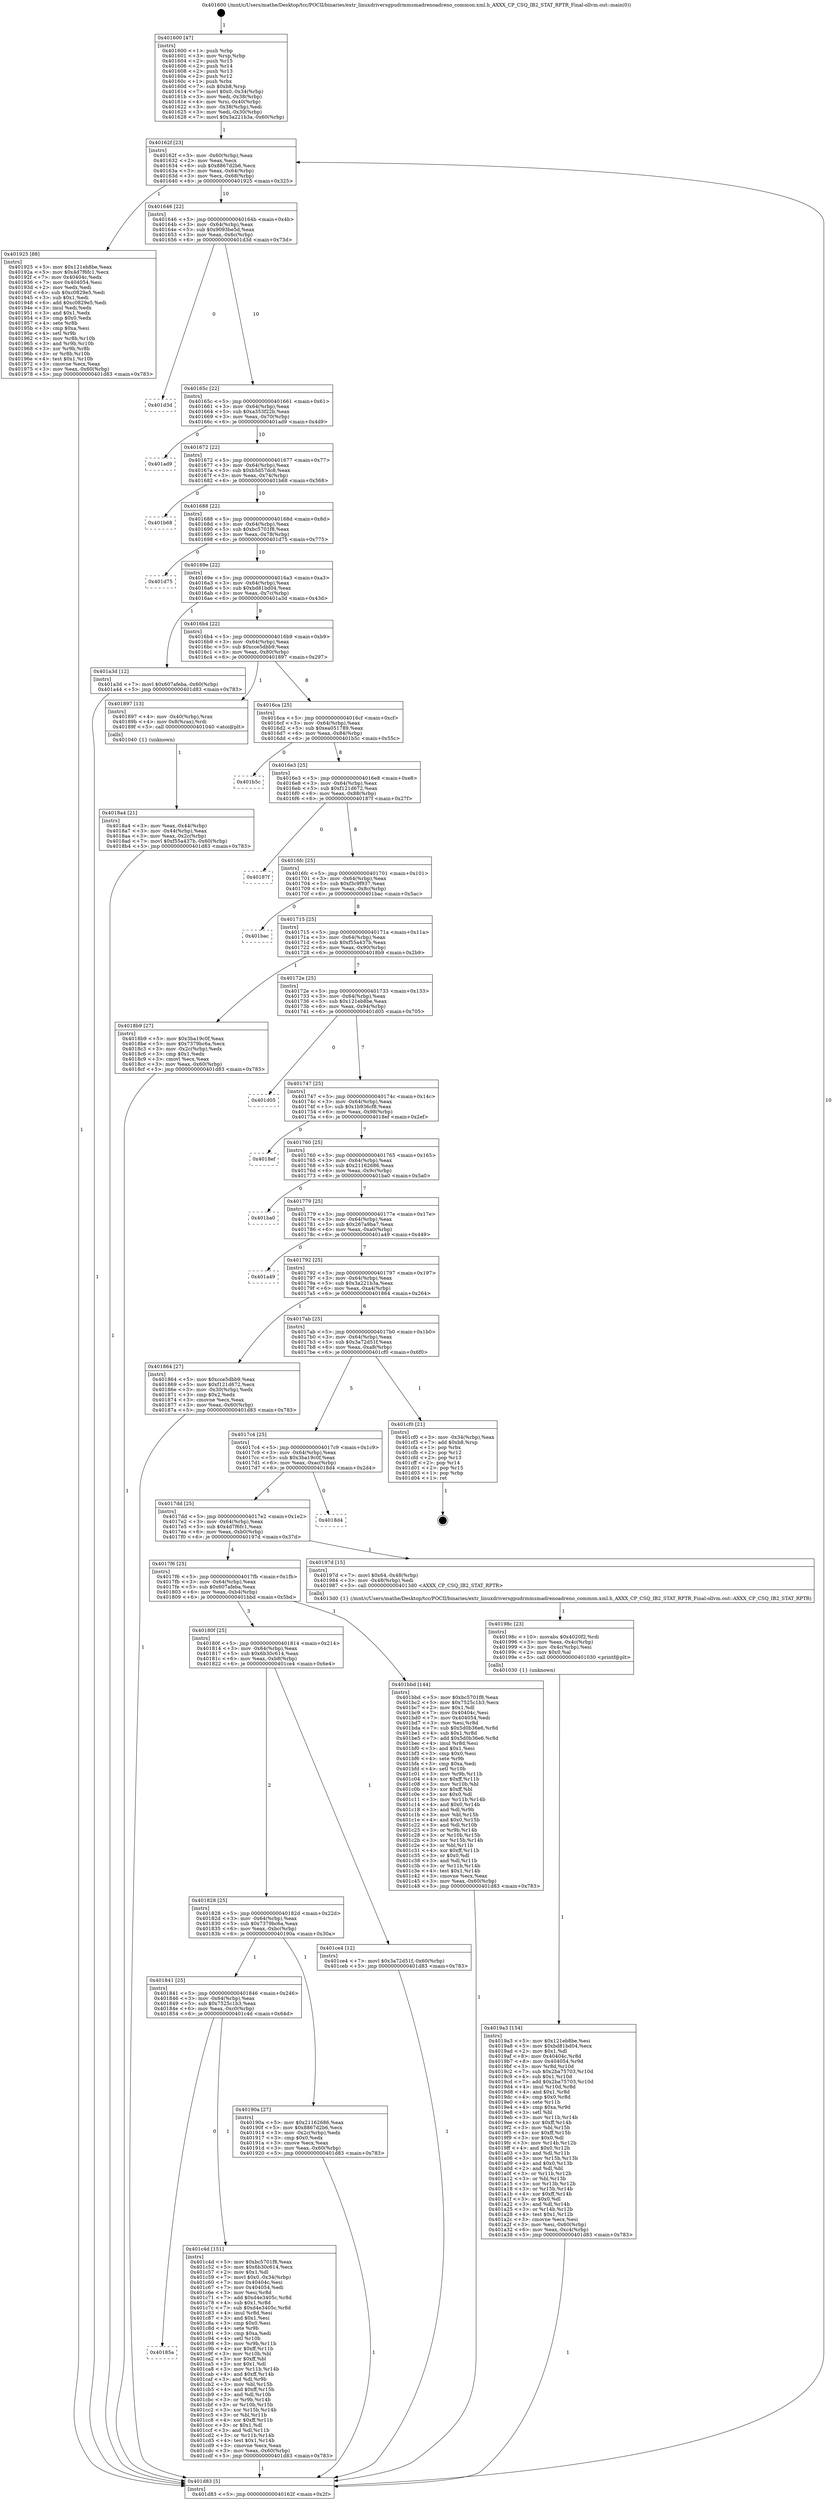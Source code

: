 digraph "0x401600" {
  label = "0x401600 (/mnt/c/Users/mathe/Desktop/tcc/POCII/binaries/extr_linuxdriversgpudrmmsmadrenoadreno_common.xml.h_AXXX_CP_CSQ_IB2_STAT_RPTR_Final-ollvm.out::main(0))"
  labelloc = "t"
  node[shape=record]

  Entry [label="",width=0.3,height=0.3,shape=circle,fillcolor=black,style=filled]
  "0x40162f" [label="{
     0x40162f [23]\l
     | [instrs]\l
     &nbsp;&nbsp;0x40162f \<+3\>: mov -0x60(%rbp),%eax\l
     &nbsp;&nbsp;0x401632 \<+2\>: mov %eax,%ecx\l
     &nbsp;&nbsp;0x401634 \<+6\>: sub $0x8867d2b6,%ecx\l
     &nbsp;&nbsp;0x40163a \<+3\>: mov %eax,-0x64(%rbp)\l
     &nbsp;&nbsp;0x40163d \<+3\>: mov %ecx,-0x68(%rbp)\l
     &nbsp;&nbsp;0x401640 \<+6\>: je 0000000000401925 \<main+0x325\>\l
  }"]
  "0x401925" [label="{
     0x401925 [88]\l
     | [instrs]\l
     &nbsp;&nbsp;0x401925 \<+5\>: mov $0x121eb8be,%eax\l
     &nbsp;&nbsp;0x40192a \<+5\>: mov $0x4d7f6fc1,%ecx\l
     &nbsp;&nbsp;0x40192f \<+7\>: mov 0x40404c,%edx\l
     &nbsp;&nbsp;0x401936 \<+7\>: mov 0x404054,%esi\l
     &nbsp;&nbsp;0x40193d \<+2\>: mov %edx,%edi\l
     &nbsp;&nbsp;0x40193f \<+6\>: sub $0xc0829e5,%edi\l
     &nbsp;&nbsp;0x401945 \<+3\>: sub $0x1,%edi\l
     &nbsp;&nbsp;0x401948 \<+6\>: add $0xc0829e5,%edi\l
     &nbsp;&nbsp;0x40194e \<+3\>: imul %edi,%edx\l
     &nbsp;&nbsp;0x401951 \<+3\>: and $0x1,%edx\l
     &nbsp;&nbsp;0x401954 \<+3\>: cmp $0x0,%edx\l
     &nbsp;&nbsp;0x401957 \<+4\>: sete %r8b\l
     &nbsp;&nbsp;0x40195b \<+3\>: cmp $0xa,%esi\l
     &nbsp;&nbsp;0x40195e \<+4\>: setl %r9b\l
     &nbsp;&nbsp;0x401962 \<+3\>: mov %r8b,%r10b\l
     &nbsp;&nbsp;0x401965 \<+3\>: and %r9b,%r10b\l
     &nbsp;&nbsp;0x401968 \<+3\>: xor %r9b,%r8b\l
     &nbsp;&nbsp;0x40196b \<+3\>: or %r8b,%r10b\l
     &nbsp;&nbsp;0x40196e \<+4\>: test $0x1,%r10b\l
     &nbsp;&nbsp;0x401972 \<+3\>: cmovne %ecx,%eax\l
     &nbsp;&nbsp;0x401975 \<+3\>: mov %eax,-0x60(%rbp)\l
     &nbsp;&nbsp;0x401978 \<+5\>: jmp 0000000000401d83 \<main+0x783\>\l
  }"]
  "0x401646" [label="{
     0x401646 [22]\l
     | [instrs]\l
     &nbsp;&nbsp;0x401646 \<+5\>: jmp 000000000040164b \<main+0x4b\>\l
     &nbsp;&nbsp;0x40164b \<+3\>: mov -0x64(%rbp),%eax\l
     &nbsp;&nbsp;0x40164e \<+5\>: sub $0x9093be5d,%eax\l
     &nbsp;&nbsp;0x401653 \<+3\>: mov %eax,-0x6c(%rbp)\l
     &nbsp;&nbsp;0x401656 \<+6\>: je 0000000000401d3d \<main+0x73d\>\l
  }"]
  Exit [label="",width=0.3,height=0.3,shape=circle,fillcolor=black,style=filled,peripheries=2]
  "0x401d3d" [label="{
     0x401d3d\l
  }", style=dashed]
  "0x40165c" [label="{
     0x40165c [22]\l
     | [instrs]\l
     &nbsp;&nbsp;0x40165c \<+5\>: jmp 0000000000401661 \<main+0x61\>\l
     &nbsp;&nbsp;0x401661 \<+3\>: mov -0x64(%rbp),%eax\l
     &nbsp;&nbsp;0x401664 \<+5\>: sub $0xa353f22b,%eax\l
     &nbsp;&nbsp;0x401669 \<+3\>: mov %eax,-0x70(%rbp)\l
     &nbsp;&nbsp;0x40166c \<+6\>: je 0000000000401ad9 \<main+0x4d9\>\l
  }"]
  "0x40185a" [label="{
     0x40185a\l
  }", style=dashed]
  "0x401ad9" [label="{
     0x401ad9\l
  }", style=dashed]
  "0x401672" [label="{
     0x401672 [22]\l
     | [instrs]\l
     &nbsp;&nbsp;0x401672 \<+5\>: jmp 0000000000401677 \<main+0x77\>\l
     &nbsp;&nbsp;0x401677 \<+3\>: mov -0x64(%rbp),%eax\l
     &nbsp;&nbsp;0x40167a \<+5\>: sub $0xb5d57dc8,%eax\l
     &nbsp;&nbsp;0x40167f \<+3\>: mov %eax,-0x74(%rbp)\l
     &nbsp;&nbsp;0x401682 \<+6\>: je 0000000000401b68 \<main+0x568\>\l
  }"]
  "0x401c4d" [label="{
     0x401c4d [151]\l
     | [instrs]\l
     &nbsp;&nbsp;0x401c4d \<+5\>: mov $0xbc5701f8,%eax\l
     &nbsp;&nbsp;0x401c52 \<+5\>: mov $0x6b30c614,%ecx\l
     &nbsp;&nbsp;0x401c57 \<+2\>: mov $0x1,%dl\l
     &nbsp;&nbsp;0x401c59 \<+7\>: movl $0x0,-0x34(%rbp)\l
     &nbsp;&nbsp;0x401c60 \<+7\>: mov 0x40404c,%esi\l
     &nbsp;&nbsp;0x401c67 \<+7\>: mov 0x404054,%edi\l
     &nbsp;&nbsp;0x401c6e \<+3\>: mov %esi,%r8d\l
     &nbsp;&nbsp;0x401c71 \<+7\>: add $0xd4e3405c,%r8d\l
     &nbsp;&nbsp;0x401c78 \<+4\>: sub $0x1,%r8d\l
     &nbsp;&nbsp;0x401c7c \<+7\>: sub $0xd4e3405c,%r8d\l
     &nbsp;&nbsp;0x401c83 \<+4\>: imul %r8d,%esi\l
     &nbsp;&nbsp;0x401c87 \<+3\>: and $0x1,%esi\l
     &nbsp;&nbsp;0x401c8a \<+3\>: cmp $0x0,%esi\l
     &nbsp;&nbsp;0x401c8d \<+4\>: sete %r9b\l
     &nbsp;&nbsp;0x401c91 \<+3\>: cmp $0xa,%edi\l
     &nbsp;&nbsp;0x401c94 \<+4\>: setl %r10b\l
     &nbsp;&nbsp;0x401c98 \<+3\>: mov %r9b,%r11b\l
     &nbsp;&nbsp;0x401c9b \<+4\>: xor $0xff,%r11b\l
     &nbsp;&nbsp;0x401c9f \<+3\>: mov %r10b,%bl\l
     &nbsp;&nbsp;0x401ca2 \<+3\>: xor $0xff,%bl\l
     &nbsp;&nbsp;0x401ca5 \<+3\>: xor $0x1,%dl\l
     &nbsp;&nbsp;0x401ca8 \<+3\>: mov %r11b,%r14b\l
     &nbsp;&nbsp;0x401cab \<+4\>: and $0xff,%r14b\l
     &nbsp;&nbsp;0x401caf \<+3\>: and %dl,%r9b\l
     &nbsp;&nbsp;0x401cb2 \<+3\>: mov %bl,%r15b\l
     &nbsp;&nbsp;0x401cb5 \<+4\>: and $0xff,%r15b\l
     &nbsp;&nbsp;0x401cb9 \<+3\>: and %dl,%r10b\l
     &nbsp;&nbsp;0x401cbc \<+3\>: or %r9b,%r14b\l
     &nbsp;&nbsp;0x401cbf \<+3\>: or %r10b,%r15b\l
     &nbsp;&nbsp;0x401cc2 \<+3\>: xor %r15b,%r14b\l
     &nbsp;&nbsp;0x401cc5 \<+3\>: or %bl,%r11b\l
     &nbsp;&nbsp;0x401cc8 \<+4\>: xor $0xff,%r11b\l
     &nbsp;&nbsp;0x401ccc \<+3\>: or $0x1,%dl\l
     &nbsp;&nbsp;0x401ccf \<+3\>: and %dl,%r11b\l
     &nbsp;&nbsp;0x401cd2 \<+3\>: or %r11b,%r14b\l
     &nbsp;&nbsp;0x401cd5 \<+4\>: test $0x1,%r14b\l
     &nbsp;&nbsp;0x401cd9 \<+3\>: cmovne %ecx,%eax\l
     &nbsp;&nbsp;0x401cdc \<+3\>: mov %eax,-0x60(%rbp)\l
     &nbsp;&nbsp;0x401cdf \<+5\>: jmp 0000000000401d83 \<main+0x783\>\l
  }"]
  "0x401b68" [label="{
     0x401b68\l
  }", style=dashed]
  "0x401688" [label="{
     0x401688 [22]\l
     | [instrs]\l
     &nbsp;&nbsp;0x401688 \<+5\>: jmp 000000000040168d \<main+0x8d\>\l
     &nbsp;&nbsp;0x40168d \<+3\>: mov -0x64(%rbp),%eax\l
     &nbsp;&nbsp;0x401690 \<+5\>: sub $0xbc5701f8,%eax\l
     &nbsp;&nbsp;0x401695 \<+3\>: mov %eax,-0x78(%rbp)\l
     &nbsp;&nbsp;0x401698 \<+6\>: je 0000000000401d75 \<main+0x775\>\l
  }"]
  "0x4019a3" [label="{
     0x4019a3 [154]\l
     | [instrs]\l
     &nbsp;&nbsp;0x4019a3 \<+5\>: mov $0x121eb8be,%esi\l
     &nbsp;&nbsp;0x4019a8 \<+5\>: mov $0xbd81bd04,%ecx\l
     &nbsp;&nbsp;0x4019ad \<+2\>: mov $0x1,%dl\l
     &nbsp;&nbsp;0x4019af \<+8\>: mov 0x40404c,%r8d\l
     &nbsp;&nbsp;0x4019b7 \<+8\>: mov 0x404054,%r9d\l
     &nbsp;&nbsp;0x4019bf \<+3\>: mov %r8d,%r10d\l
     &nbsp;&nbsp;0x4019c2 \<+7\>: sub $0x2ba75703,%r10d\l
     &nbsp;&nbsp;0x4019c9 \<+4\>: sub $0x1,%r10d\l
     &nbsp;&nbsp;0x4019cd \<+7\>: add $0x2ba75703,%r10d\l
     &nbsp;&nbsp;0x4019d4 \<+4\>: imul %r10d,%r8d\l
     &nbsp;&nbsp;0x4019d8 \<+4\>: and $0x1,%r8d\l
     &nbsp;&nbsp;0x4019dc \<+4\>: cmp $0x0,%r8d\l
     &nbsp;&nbsp;0x4019e0 \<+4\>: sete %r11b\l
     &nbsp;&nbsp;0x4019e4 \<+4\>: cmp $0xa,%r9d\l
     &nbsp;&nbsp;0x4019e8 \<+3\>: setl %bl\l
     &nbsp;&nbsp;0x4019eb \<+3\>: mov %r11b,%r14b\l
     &nbsp;&nbsp;0x4019ee \<+4\>: xor $0xff,%r14b\l
     &nbsp;&nbsp;0x4019f2 \<+3\>: mov %bl,%r15b\l
     &nbsp;&nbsp;0x4019f5 \<+4\>: xor $0xff,%r15b\l
     &nbsp;&nbsp;0x4019f9 \<+3\>: xor $0x0,%dl\l
     &nbsp;&nbsp;0x4019fc \<+3\>: mov %r14b,%r12b\l
     &nbsp;&nbsp;0x4019ff \<+4\>: and $0x0,%r12b\l
     &nbsp;&nbsp;0x401a03 \<+3\>: and %dl,%r11b\l
     &nbsp;&nbsp;0x401a06 \<+3\>: mov %r15b,%r13b\l
     &nbsp;&nbsp;0x401a09 \<+4\>: and $0x0,%r13b\l
     &nbsp;&nbsp;0x401a0d \<+2\>: and %dl,%bl\l
     &nbsp;&nbsp;0x401a0f \<+3\>: or %r11b,%r12b\l
     &nbsp;&nbsp;0x401a12 \<+3\>: or %bl,%r13b\l
     &nbsp;&nbsp;0x401a15 \<+3\>: xor %r13b,%r12b\l
     &nbsp;&nbsp;0x401a18 \<+3\>: or %r15b,%r14b\l
     &nbsp;&nbsp;0x401a1b \<+4\>: xor $0xff,%r14b\l
     &nbsp;&nbsp;0x401a1f \<+3\>: or $0x0,%dl\l
     &nbsp;&nbsp;0x401a22 \<+3\>: and %dl,%r14b\l
     &nbsp;&nbsp;0x401a25 \<+3\>: or %r14b,%r12b\l
     &nbsp;&nbsp;0x401a28 \<+4\>: test $0x1,%r12b\l
     &nbsp;&nbsp;0x401a2c \<+3\>: cmovne %ecx,%esi\l
     &nbsp;&nbsp;0x401a2f \<+3\>: mov %esi,-0x60(%rbp)\l
     &nbsp;&nbsp;0x401a32 \<+6\>: mov %eax,-0xc4(%rbp)\l
     &nbsp;&nbsp;0x401a38 \<+5\>: jmp 0000000000401d83 \<main+0x783\>\l
  }"]
  "0x401d75" [label="{
     0x401d75\l
  }", style=dashed]
  "0x40169e" [label="{
     0x40169e [22]\l
     | [instrs]\l
     &nbsp;&nbsp;0x40169e \<+5\>: jmp 00000000004016a3 \<main+0xa3\>\l
     &nbsp;&nbsp;0x4016a3 \<+3\>: mov -0x64(%rbp),%eax\l
     &nbsp;&nbsp;0x4016a6 \<+5\>: sub $0xbd81bd04,%eax\l
     &nbsp;&nbsp;0x4016ab \<+3\>: mov %eax,-0x7c(%rbp)\l
     &nbsp;&nbsp;0x4016ae \<+6\>: je 0000000000401a3d \<main+0x43d\>\l
  }"]
  "0x40198c" [label="{
     0x40198c [23]\l
     | [instrs]\l
     &nbsp;&nbsp;0x40198c \<+10\>: movabs $0x4020f2,%rdi\l
     &nbsp;&nbsp;0x401996 \<+3\>: mov %eax,-0x4c(%rbp)\l
     &nbsp;&nbsp;0x401999 \<+3\>: mov -0x4c(%rbp),%esi\l
     &nbsp;&nbsp;0x40199c \<+2\>: mov $0x0,%al\l
     &nbsp;&nbsp;0x40199e \<+5\>: call 0000000000401030 \<printf@plt\>\l
     | [calls]\l
     &nbsp;&nbsp;0x401030 \{1\} (unknown)\l
  }"]
  "0x401a3d" [label="{
     0x401a3d [12]\l
     | [instrs]\l
     &nbsp;&nbsp;0x401a3d \<+7\>: movl $0x607afeba,-0x60(%rbp)\l
     &nbsp;&nbsp;0x401a44 \<+5\>: jmp 0000000000401d83 \<main+0x783\>\l
  }"]
  "0x4016b4" [label="{
     0x4016b4 [22]\l
     | [instrs]\l
     &nbsp;&nbsp;0x4016b4 \<+5\>: jmp 00000000004016b9 \<main+0xb9\>\l
     &nbsp;&nbsp;0x4016b9 \<+3\>: mov -0x64(%rbp),%eax\l
     &nbsp;&nbsp;0x4016bc \<+5\>: sub $0xcce5dbb9,%eax\l
     &nbsp;&nbsp;0x4016c1 \<+3\>: mov %eax,-0x80(%rbp)\l
     &nbsp;&nbsp;0x4016c4 \<+6\>: je 0000000000401897 \<main+0x297\>\l
  }"]
  "0x401841" [label="{
     0x401841 [25]\l
     | [instrs]\l
     &nbsp;&nbsp;0x401841 \<+5\>: jmp 0000000000401846 \<main+0x246\>\l
     &nbsp;&nbsp;0x401846 \<+3\>: mov -0x64(%rbp),%eax\l
     &nbsp;&nbsp;0x401849 \<+5\>: sub $0x7525c1b3,%eax\l
     &nbsp;&nbsp;0x40184e \<+6\>: mov %eax,-0xc0(%rbp)\l
     &nbsp;&nbsp;0x401854 \<+6\>: je 0000000000401c4d \<main+0x64d\>\l
  }"]
  "0x401897" [label="{
     0x401897 [13]\l
     | [instrs]\l
     &nbsp;&nbsp;0x401897 \<+4\>: mov -0x40(%rbp),%rax\l
     &nbsp;&nbsp;0x40189b \<+4\>: mov 0x8(%rax),%rdi\l
     &nbsp;&nbsp;0x40189f \<+5\>: call 0000000000401040 \<atoi@plt\>\l
     | [calls]\l
     &nbsp;&nbsp;0x401040 \{1\} (unknown)\l
  }"]
  "0x4016ca" [label="{
     0x4016ca [25]\l
     | [instrs]\l
     &nbsp;&nbsp;0x4016ca \<+5\>: jmp 00000000004016cf \<main+0xcf\>\l
     &nbsp;&nbsp;0x4016cf \<+3\>: mov -0x64(%rbp),%eax\l
     &nbsp;&nbsp;0x4016d2 \<+5\>: sub $0xea051789,%eax\l
     &nbsp;&nbsp;0x4016d7 \<+6\>: mov %eax,-0x84(%rbp)\l
     &nbsp;&nbsp;0x4016dd \<+6\>: je 0000000000401b5c \<main+0x55c\>\l
  }"]
  "0x40190a" [label="{
     0x40190a [27]\l
     | [instrs]\l
     &nbsp;&nbsp;0x40190a \<+5\>: mov $0x21162686,%eax\l
     &nbsp;&nbsp;0x40190f \<+5\>: mov $0x8867d2b6,%ecx\l
     &nbsp;&nbsp;0x401914 \<+3\>: mov -0x2c(%rbp),%edx\l
     &nbsp;&nbsp;0x401917 \<+3\>: cmp $0x0,%edx\l
     &nbsp;&nbsp;0x40191a \<+3\>: cmove %ecx,%eax\l
     &nbsp;&nbsp;0x40191d \<+3\>: mov %eax,-0x60(%rbp)\l
     &nbsp;&nbsp;0x401920 \<+5\>: jmp 0000000000401d83 \<main+0x783\>\l
  }"]
  "0x401b5c" [label="{
     0x401b5c\l
  }", style=dashed]
  "0x4016e3" [label="{
     0x4016e3 [25]\l
     | [instrs]\l
     &nbsp;&nbsp;0x4016e3 \<+5\>: jmp 00000000004016e8 \<main+0xe8\>\l
     &nbsp;&nbsp;0x4016e8 \<+3\>: mov -0x64(%rbp),%eax\l
     &nbsp;&nbsp;0x4016eb \<+5\>: sub $0xf121d672,%eax\l
     &nbsp;&nbsp;0x4016f0 \<+6\>: mov %eax,-0x88(%rbp)\l
     &nbsp;&nbsp;0x4016f6 \<+6\>: je 000000000040187f \<main+0x27f\>\l
  }"]
  "0x401828" [label="{
     0x401828 [25]\l
     | [instrs]\l
     &nbsp;&nbsp;0x401828 \<+5\>: jmp 000000000040182d \<main+0x22d\>\l
     &nbsp;&nbsp;0x40182d \<+3\>: mov -0x64(%rbp),%eax\l
     &nbsp;&nbsp;0x401830 \<+5\>: sub $0x7379bc6a,%eax\l
     &nbsp;&nbsp;0x401835 \<+6\>: mov %eax,-0xbc(%rbp)\l
     &nbsp;&nbsp;0x40183b \<+6\>: je 000000000040190a \<main+0x30a\>\l
  }"]
  "0x40187f" [label="{
     0x40187f\l
  }", style=dashed]
  "0x4016fc" [label="{
     0x4016fc [25]\l
     | [instrs]\l
     &nbsp;&nbsp;0x4016fc \<+5\>: jmp 0000000000401701 \<main+0x101\>\l
     &nbsp;&nbsp;0x401701 \<+3\>: mov -0x64(%rbp),%eax\l
     &nbsp;&nbsp;0x401704 \<+5\>: sub $0xf3c9f937,%eax\l
     &nbsp;&nbsp;0x401709 \<+6\>: mov %eax,-0x8c(%rbp)\l
     &nbsp;&nbsp;0x40170f \<+6\>: je 0000000000401bac \<main+0x5ac\>\l
  }"]
  "0x401ce4" [label="{
     0x401ce4 [12]\l
     | [instrs]\l
     &nbsp;&nbsp;0x401ce4 \<+7\>: movl $0x3a72d51f,-0x60(%rbp)\l
     &nbsp;&nbsp;0x401ceb \<+5\>: jmp 0000000000401d83 \<main+0x783\>\l
  }"]
  "0x401bac" [label="{
     0x401bac\l
  }", style=dashed]
  "0x401715" [label="{
     0x401715 [25]\l
     | [instrs]\l
     &nbsp;&nbsp;0x401715 \<+5\>: jmp 000000000040171a \<main+0x11a\>\l
     &nbsp;&nbsp;0x40171a \<+3\>: mov -0x64(%rbp),%eax\l
     &nbsp;&nbsp;0x40171d \<+5\>: sub $0xf55a437b,%eax\l
     &nbsp;&nbsp;0x401722 \<+6\>: mov %eax,-0x90(%rbp)\l
     &nbsp;&nbsp;0x401728 \<+6\>: je 00000000004018b9 \<main+0x2b9\>\l
  }"]
  "0x40180f" [label="{
     0x40180f [25]\l
     | [instrs]\l
     &nbsp;&nbsp;0x40180f \<+5\>: jmp 0000000000401814 \<main+0x214\>\l
     &nbsp;&nbsp;0x401814 \<+3\>: mov -0x64(%rbp),%eax\l
     &nbsp;&nbsp;0x401817 \<+5\>: sub $0x6b30c614,%eax\l
     &nbsp;&nbsp;0x40181c \<+6\>: mov %eax,-0xb8(%rbp)\l
     &nbsp;&nbsp;0x401822 \<+6\>: je 0000000000401ce4 \<main+0x6e4\>\l
  }"]
  "0x4018b9" [label="{
     0x4018b9 [27]\l
     | [instrs]\l
     &nbsp;&nbsp;0x4018b9 \<+5\>: mov $0x3ba19c0f,%eax\l
     &nbsp;&nbsp;0x4018be \<+5\>: mov $0x7379bc6a,%ecx\l
     &nbsp;&nbsp;0x4018c3 \<+3\>: mov -0x2c(%rbp),%edx\l
     &nbsp;&nbsp;0x4018c6 \<+3\>: cmp $0x1,%edx\l
     &nbsp;&nbsp;0x4018c9 \<+3\>: cmovl %ecx,%eax\l
     &nbsp;&nbsp;0x4018cc \<+3\>: mov %eax,-0x60(%rbp)\l
     &nbsp;&nbsp;0x4018cf \<+5\>: jmp 0000000000401d83 \<main+0x783\>\l
  }"]
  "0x40172e" [label="{
     0x40172e [25]\l
     | [instrs]\l
     &nbsp;&nbsp;0x40172e \<+5\>: jmp 0000000000401733 \<main+0x133\>\l
     &nbsp;&nbsp;0x401733 \<+3\>: mov -0x64(%rbp),%eax\l
     &nbsp;&nbsp;0x401736 \<+5\>: sub $0x121eb8be,%eax\l
     &nbsp;&nbsp;0x40173b \<+6\>: mov %eax,-0x94(%rbp)\l
     &nbsp;&nbsp;0x401741 \<+6\>: je 0000000000401d05 \<main+0x705\>\l
  }"]
  "0x401bbd" [label="{
     0x401bbd [144]\l
     | [instrs]\l
     &nbsp;&nbsp;0x401bbd \<+5\>: mov $0xbc5701f8,%eax\l
     &nbsp;&nbsp;0x401bc2 \<+5\>: mov $0x7525c1b3,%ecx\l
     &nbsp;&nbsp;0x401bc7 \<+2\>: mov $0x1,%dl\l
     &nbsp;&nbsp;0x401bc9 \<+7\>: mov 0x40404c,%esi\l
     &nbsp;&nbsp;0x401bd0 \<+7\>: mov 0x404054,%edi\l
     &nbsp;&nbsp;0x401bd7 \<+3\>: mov %esi,%r8d\l
     &nbsp;&nbsp;0x401bda \<+7\>: sub $0x5d0b36e6,%r8d\l
     &nbsp;&nbsp;0x401be1 \<+4\>: sub $0x1,%r8d\l
     &nbsp;&nbsp;0x401be5 \<+7\>: add $0x5d0b36e6,%r8d\l
     &nbsp;&nbsp;0x401bec \<+4\>: imul %r8d,%esi\l
     &nbsp;&nbsp;0x401bf0 \<+3\>: and $0x1,%esi\l
     &nbsp;&nbsp;0x401bf3 \<+3\>: cmp $0x0,%esi\l
     &nbsp;&nbsp;0x401bf6 \<+4\>: sete %r9b\l
     &nbsp;&nbsp;0x401bfa \<+3\>: cmp $0xa,%edi\l
     &nbsp;&nbsp;0x401bfd \<+4\>: setl %r10b\l
     &nbsp;&nbsp;0x401c01 \<+3\>: mov %r9b,%r11b\l
     &nbsp;&nbsp;0x401c04 \<+4\>: xor $0xff,%r11b\l
     &nbsp;&nbsp;0x401c08 \<+3\>: mov %r10b,%bl\l
     &nbsp;&nbsp;0x401c0b \<+3\>: xor $0xff,%bl\l
     &nbsp;&nbsp;0x401c0e \<+3\>: xor $0x0,%dl\l
     &nbsp;&nbsp;0x401c11 \<+3\>: mov %r11b,%r14b\l
     &nbsp;&nbsp;0x401c14 \<+4\>: and $0x0,%r14b\l
     &nbsp;&nbsp;0x401c18 \<+3\>: and %dl,%r9b\l
     &nbsp;&nbsp;0x401c1b \<+3\>: mov %bl,%r15b\l
     &nbsp;&nbsp;0x401c1e \<+4\>: and $0x0,%r15b\l
     &nbsp;&nbsp;0x401c22 \<+3\>: and %dl,%r10b\l
     &nbsp;&nbsp;0x401c25 \<+3\>: or %r9b,%r14b\l
     &nbsp;&nbsp;0x401c28 \<+3\>: or %r10b,%r15b\l
     &nbsp;&nbsp;0x401c2b \<+3\>: xor %r15b,%r14b\l
     &nbsp;&nbsp;0x401c2e \<+3\>: or %bl,%r11b\l
     &nbsp;&nbsp;0x401c31 \<+4\>: xor $0xff,%r11b\l
     &nbsp;&nbsp;0x401c35 \<+3\>: or $0x0,%dl\l
     &nbsp;&nbsp;0x401c38 \<+3\>: and %dl,%r11b\l
     &nbsp;&nbsp;0x401c3b \<+3\>: or %r11b,%r14b\l
     &nbsp;&nbsp;0x401c3e \<+4\>: test $0x1,%r14b\l
     &nbsp;&nbsp;0x401c42 \<+3\>: cmovne %ecx,%eax\l
     &nbsp;&nbsp;0x401c45 \<+3\>: mov %eax,-0x60(%rbp)\l
     &nbsp;&nbsp;0x401c48 \<+5\>: jmp 0000000000401d83 \<main+0x783\>\l
  }"]
  "0x401d05" [label="{
     0x401d05\l
  }", style=dashed]
  "0x401747" [label="{
     0x401747 [25]\l
     | [instrs]\l
     &nbsp;&nbsp;0x401747 \<+5\>: jmp 000000000040174c \<main+0x14c\>\l
     &nbsp;&nbsp;0x40174c \<+3\>: mov -0x64(%rbp),%eax\l
     &nbsp;&nbsp;0x40174f \<+5\>: sub $0x1b936cf8,%eax\l
     &nbsp;&nbsp;0x401754 \<+6\>: mov %eax,-0x98(%rbp)\l
     &nbsp;&nbsp;0x40175a \<+6\>: je 00000000004018ef \<main+0x2ef\>\l
  }"]
  "0x4017f6" [label="{
     0x4017f6 [25]\l
     | [instrs]\l
     &nbsp;&nbsp;0x4017f6 \<+5\>: jmp 00000000004017fb \<main+0x1fb\>\l
     &nbsp;&nbsp;0x4017fb \<+3\>: mov -0x64(%rbp),%eax\l
     &nbsp;&nbsp;0x4017fe \<+5\>: sub $0x607afeba,%eax\l
     &nbsp;&nbsp;0x401803 \<+6\>: mov %eax,-0xb4(%rbp)\l
     &nbsp;&nbsp;0x401809 \<+6\>: je 0000000000401bbd \<main+0x5bd\>\l
  }"]
  "0x4018ef" [label="{
     0x4018ef\l
  }", style=dashed]
  "0x401760" [label="{
     0x401760 [25]\l
     | [instrs]\l
     &nbsp;&nbsp;0x401760 \<+5\>: jmp 0000000000401765 \<main+0x165\>\l
     &nbsp;&nbsp;0x401765 \<+3\>: mov -0x64(%rbp),%eax\l
     &nbsp;&nbsp;0x401768 \<+5\>: sub $0x21162686,%eax\l
     &nbsp;&nbsp;0x40176d \<+6\>: mov %eax,-0x9c(%rbp)\l
     &nbsp;&nbsp;0x401773 \<+6\>: je 0000000000401ba0 \<main+0x5a0\>\l
  }"]
  "0x40197d" [label="{
     0x40197d [15]\l
     | [instrs]\l
     &nbsp;&nbsp;0x40197d \<+7\>: movl $0x64,-0x48(%rbp)\l
     &nbsp;&nbsp;0x401984 \<+3\>: mov -0x48(%rbp),%edi\l
     &nbsp;&nbsp;0x401987 \<+5\>: call 00000000004013d0 \<AXXX_CP_CSQ_IB2_STAT_RPTR\>\l
     | [calls]\l
     &nbsp;&nbsp;0x4013d0 \{1\} (/mnt/c/Users/mathe/Desktop/tcc/POCII/binaries/extr_linuxdriversgpudrmmsmadrenoadreno_common.xml.h_AXXX_CP_CSQ_IB2_STAT_RPTR_Final-ollvm.out::AXXX_CP_CSQ_IB2_STAT_RPTR)\l
  }"]
  "0x401ba0" [label="{
     0x401ba0\l
  }", style=dashed]
  "0x401779" [label="{
     0x401779 [25]\l
     | [instrs]\l
     &nbsp;&nbsp;0x401779 \<+5\>: jmp 000000000040177e \<main+0x17e\>\l
     &nbsp;&nbsp;0x40177e \<+3\>: mov -0x64(%rbp),%eax\l
     &nbsp;&nbsp;0x401781 \<+5\>: sub $0x267a9ba7,%eax\l
     &nbsp;&nbsp;0x401786 \<+6\>: mov %eax,-0xa0(%rbp)\l
     &nbsp;&nbsp;0x40178c \<+6\>: je 0000000000401a49 \<main+0x449\>\l
  }"]
  "0x4017dd" [label="{
     0x4017dd [25]\l
     | [instrs]\l
     &nbsp;&nbsp;0x4017dd \<+5\>: jmp 00000000004017e2 \<main+0x1e2\>\l
     &nbsp;&nbsp;0x4017e2 \<+3\>: mov -0x64(%rbp),%eax\l
     &nbsp;&nbsp;0x4017e5 \<+5\>: sub $0x4d7f6fc1,%eax\l
     &nbsp;&nbsp;0x4017ea \<+6\>: mov %eax,-0xb0(%rbp)\l
     &nbsp;&nbsp;0x4017f0 \<+6\>: je 000000000040197d \<main+0x37d\>\l
  }"]
  "0x401a49" [label="{
     0x401a49\l
  }", style=dashed]
  "0x401792" [label="{
     0x401792 [25]\l
     | [instrs]\l
     &nbsp;&nbsp;0x401792 \<+5\>: jmp 0000000000401797 \<main+0x197\>\l
     &nbsp;&nbsp;0x401797 \<+3\>: mov -0x64(%rbp),%eax\l
     &nbsp;&nbsp;0x40179a \<+5\>: sub $0x3a221b3a,%eax\l
     &nbsp;&nbsp;0x40179f \<+6\>: mov %eax,-0xa4(%rbp)\l
     &nbsp;&nbsp;0x4017a5 \<+6\>: je 0000000000401864 \<main+0x264\>\l
  }"]
  "0x4018d4" [label="{
     0x4018d4\l
  }", style=dashed]
  "0x401864" [label="{
     0x401864 [27]\l
     | [instrs]\l
     &nbsp;&nbsp;0x401864 \<+5\>: mov $0xcce5dbb9,%eax\l
     &nbsp;&nbsp;0x401869 \<+5\>: mov $0xf121d672,%ecx\l
     &nbsp;&nbsp;0x40186e \<+3\>: mov -0x30(%rbp),%edx\l
     &nbsp;&nbsp;0x401871 \<+3\>: cmp $0x2,%edx\l
     &nbsp;&nbsp;0x401874 \<+3\>: cmovne %ecx,%eax\l
     &nbsp;&nbsp;0x401877 \<+3\>: mov %eax,-0x60(%rbp)\l
     &nbsp;&nbsp;0x40187a \<+5\>: jmp 0000000000401d83 \<main+0x783\>\l
  }"]
  "0x4017ab" [label="{
     0x4017ab [25]\l
     | [instrs]\l
     &nbsp;&nbsp;0x4017ab \<+5\>: jmp 00000000004017b0 \<main+0x1b0\>\l
     &nbsp;&nbsp;0x4017b0 \<+3\>: mov -0x64(%rbp),%eax\l
     &nbsp;&nbsp;0x4017b3 \<+5\>: sub $0x3a72d51f,%eax\l
     &nbsp;&nbsp;0x4017b8 \<+6\>: mov %eax,-0xa8(%rbp)\l
     &nbsp;&nbsp;0x4017be \<+6\>: je 0000000000401cf0 \<main+0x6f0\>\l
  }"]
  "0x401d83" [label="{
     0x401d83 [5]\l
     | [instrs]\l
     &nbsp;&nbsp;0x401d83 \<+5\>: jmp 000000000040162f \<main+0x2f\>\l
  }"]
  "0x401600" [label="{
     0x401600 [47]\l
     | [instrs]\l
     &nbsp;&nbsp;0x401600 \<+1\>: push %rbp\l
     &nbsp;&nbsp;0x401601 \<+3\>: mov %rsp,%rbp\l
     &nbsp;&nbsp;0x401604 \<+2\>: push %r15\l
     &nbsp;&nbsp;0x401606 \<+2\>: push %r14\l
     &nbsp;&nbsp;0x401608 \<+2\>: push %r13\l
     &nbsp;&nbsp;0x40160a \<+2\>: push %r12\l
     &nbsp;&nbsp;0x40160c \<+1\>: push %rbx\l
     &nbsp;&nbsp;0x40160d \<+7\>: sub $0xb8,%rsp\l
     &nbsp;&nbsp;0x401614 \<+7\>: movl $0x0,-0x34(%rbp)\l
     &nbsp;&nbsp;0x40161b \<+3\>: mov %edi,-0x38(%rbp)\l
     &nbsp;&nbsp;0x40161e \<+4\>: mov %rsi,-0x40(%rbp)\l
     &nbsp;&nbsp;0x401622 \<+3\>: mov -0x38(%rbp),%edi\l
     &nbsp;&nbsp;0x401625 \<+3\>: mov %edi,-0x30(%rbp)\l
     &nbsp;&nbsp;0x401628 \<+7\>: movl $0x3a221b3a,-0x60(%rbp)\l
  }"]
  "0x4018a4" [label="{
     0x4018a4 [21]\l
     | [instrs]\l
     &nbsp;&nbsp;0x4018a4 \<+3\>: mov %eax,-0x44(%rbp)\l
     &nbsp;&nbsp;0x4018a7 \<+3\>: mov -0x44(%rbp),%eax\l
     &nbsp;&nbsp;0x4018aa \<+3\>: mov %eax,-0x2c(%rbp)\l
     &nbsp;&nbsp;0x4018ad \<+7\>: movl $0xf55a437b,-0x60(%rbp)\l
     &nbsp;&nbsp;0x4018b4 \<+5\>: jmp 0000000000401d83 \<main+0x783\>\l
  }"]
  "0x4017c4" [label="{
     0x4017c4 [25]\l
     | [instrs]\l
     &nbsp;&nbsp;0x4017c4 \<+5\>: jmp 00000000004017c9 \<main+0x1c9\>\l
     &nbsp;&nbsp;0x4017c9 \<+3\>: mov -0x64(%rbp),%eax\l
     &nbsp;&nbsp;0x4017cc \<+5\>: sub $0x3ba19c0f,%eax\l
     &nbsp;&nbsp;0x4017d1 \<+6\>: mov %eax,-0xac(%rbp)\l
     &nbsp;&nbsp;0x4017d7 \<+6\>: je 00000000004018d4 \<main+0x2d4\>\l
  }"]
  "0x401cf0" [label="{
     0x401cf0 [21]\l
     | [instrs]\l
     &nbsp;&nbsp;0x401cf0 \<+3\>: mov -0x34(%rbp),%eax\l
     &nbsp;&nbsp;0x401cf3 \<+7\>: add $0xb8,%rsp\l
     &nbsp;&nbsp;0x401cfa \<+1\>: pop %rbx\l
     &nbsp;&nbsp;0x401cfb \<+2\>: pop %r12\l
     &nbsp;&nbsp;0x401cfd \<+2\>: pop %r13\l
     &nbsp;&nbsp;0x401cff \<+2\>: pop %r14\l
     &nbsp;&nbsp;0x401d01 \<+2\>: pop %r15\l
     &nbsp;&nbsp;0x401d03 \<+1\>: pop %rbp\l
     &nbsp;&nbsp;0x401d04 \<+1\>: ret\l
  }"]
  Entry -> "0x401600" [label=" 1"]
  "0x40162f" -> "0x401925" [label=" 1"]
  "0x40162f" -> "0x401646" [label=" 10"]
  "0x401cf0" -> Exit [label=" 1"]
  "0x401646" -> "0x401d3d" [label=" 0"]
  "0x401646" -> "0x40165c" [label=" 10"]
  "0x401ce4" -> "0x401d83" [label=" 1"]
  "0x40165c" -> "0x401ad9" [label=" 0"]
  "0x40165c" -> "0x401672" [label=" 10"]
  "0x401c4d" -> "0x401d83" [label=" 1"]
  "0x401672" -> "0x401b68" [label=" 0"]
  "0x401672" -> "0x401688" [label=" 10"]
  "0x401841" -> "0x40185a" [label=" 0"]
  "0x401688" -> "0x401d75" [label=" 0"]
  "0x401688" -> "0x40169e" [label=" 10"]
  "0x401841" -> "0x401c4d" [label=" 1"]
  "0x40169e" -> "0x401a3d" [label=" 1"]
  "0x40169e" -> "0x4016b4" [label=" 9"]
  "0x401bbd" -> "0x401d83" [label=" 1"]
  "0x4016b4" -> "0x401897" [label=" 1"]
  "0x4016b4" -> "0x4016ca" [label=" 8"]
  "0x401a3d" -> "0x401d83" [label=" 1"]
  "0x4016ca" -> "0x401b5c" [label=" 0"]
  "0x4016ca" -> "0x4016e3" [label=" 8"]
  "0x4019a3" -> "0x401d83" [label=" 1"]
  "0x4016e3" -> "0x40187f" [label=" 0"]
  "0x4016e3" -> "0x4016fc" [label=" 8"]
  "0x40197d" -> "0x40198c" [label=" 1"]
  "0x4016fc" -> "0x401bac" [label=" 0"]
  "0x4016fc" -> "0x401715" [label=" 8"]
  "0x401925" -> "0x401d83" [label=" 1"]
  "0x401715" -> "0x4018b9" [label=" 1"]
  "0x401715" -> "0x40172e" [label=" 7"]
  "0x401828" -> "0x401841" [label=" 1"]
  "0x40172e" -> "0x401d05" [label=" 0"]
  "0x40172e" -> "0x401747" [label=" 7"]
  "0x401828" -> "0x40190a" [label=" 1"]
  "0x401747" -> "0x4018ef" [label=" 0"]
  "0x401747" -> "0x401760" [label=" 7"]
  "0x40180f" -> "0x401828" [label=" 2"]
  "0x401760" -> "0x401ba0" [label=" 0"]
  "0x401760" -> "0x401779" [label=" 7"]
  "0x40180f" -> "0x401ce4" [label=" 1"]
  "0x401779" -> "0x401a49" [label=" 0"]
  "0x401779" -> "0x401792" [label=" 7"]
  "0x4017f6" -> "0x40180f" [label=" 3"]
  "0x401792" -> "0x401864" [label=" 1"]
  "0x401792" -> "0x4017ab" [label=" 6"]
  "0x401864" -> "0x401d83" [label=" 1"]
  "0x401600" -> "0x40162f" [label=" 1"]
  "0x401d83" -> "0x40162f" [label=" 10"]
  "0x401897" -> "0x4018a4" [label=" 1"]
  "0x4018a4" -> "0x401d83" [label=" 1"]
  "0x4018b9" -> "0x401d83" [label=" 1"]
  "0x4017f6" -> "0x401bbd" [label=" 1"]
  "0x4017ab" -> "0x401cf0" [label=" 1"]
  "0x4017ab" -> "0x4017c4" [label=" 5"]
  "0x40198c" -> "0x4019a3" [label=" 1"]
  "0x4017c4" -> "0x4018d4" [label=" 0"]
  "0x4017c4" -> "0x4017dd" [label=" 5"]
  "0x40190a" -> "0x401d83" [label=" 1"]
  "0x4017dd" -> "0x40197d" [label=" 1"]
  "0x4017dd" -> "0x4017f6" [label=" 4"]
}

